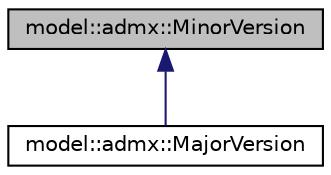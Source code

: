 digraph "model::admx::MinorVersion"
{
 // LATEX_PDF_SIZE
  edge [fontname="Helvetica",fontsize="10",labelfontname="Helvetica",labelfontsize="10"];
  node [fontname="Helvetica",fontsize="10",shape=record];
  Node1 [label="model::admx::MinorVersion",height=0.2,width=0.4,color="black", fillcolor="grey75", style="filled", fontcolor="black",tooltip="The MinorVersion class A minor version of a product."];
  Node1 -> Node2 [dir="back",color="midnightblue",fontsize="10",style="solid",fontname="Helvetica"];
  Node2 [label="model::admx::MajorVersion",height=0.2,width=0.4,color="black", fillcolor="white", style="filled",URL="$classmodel_1_1admx_1_1_major_version.html",tooltip="The MajorVersion class A major version of a product."];
}
